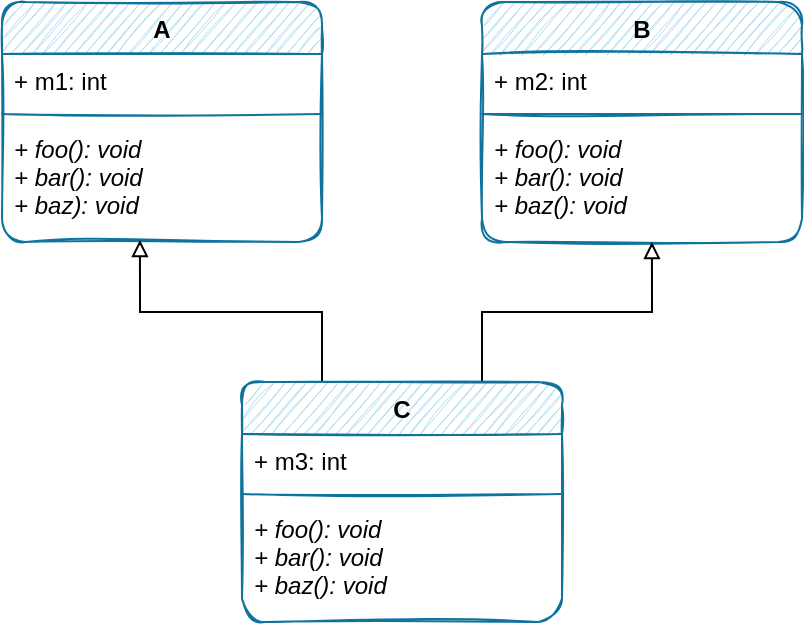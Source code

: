 <mxfile version="17.4.5" type="github"><diagram id="fWSGrSsgFykJ_uVHToOr" name="第 1 页"><mxGraphModel dx="1420" dy="762" grid="1" gridSize="10" guides="1" tooltips="1" connect="1" arrows="1" fold="1" page="1" pageScale="1" pageWidth="2336" pageHeight="1654" math="0" shadow="0"><root><mxCell id="0"/><mxCell id="1" parent="0"/><mxCell id="w4V1eEOMpGdIazZ4L4pQ-1" value="A" style="swimlane;fontStyle=1;align=center;verticalAlign=top;childLayout=stackLayout;horizontal=1;startSize=26;horizontalStack=0;resizeParent=1;resizeParentMax=0;resizeLast=0;collapsible=1;marginBottom=0;sketch=1;rounded=1;fillColor=#b1ddf0;strokeColor=#10739e;" parent="1" vertex="1"><mxGeometry x="280" y="80" width="160" height="120" as="geometry"><mxRectangle x="640" y="350" width="40" height="26" as="alternateBounds"/></mxGeometry></mxCell><mxCell id="w4V1eEOMpGdIazZ4L4pQ-2" value="+ m1: int" style="text;strokeColor=none;fillColor=none;align=left;verticalAlign=top;spacingLeft=4;spacingRight=4;overflow=hidden;rotatable=0;points=[[0,0.5],[1,0.5]];portConstraint=eastwest;sketch=1;" parent="w4V1eEOMpGdIazZ4L4pQ-1" vertex="1"><mxGeometry y="26" width="160" height="26" as="geometry"/></mxCell><mxCell id="w4V1eEOMpGdIazZ4L4pQ-3" value="" style="line;strokeWidth=1;fillColor=#b1ddf0;align=left;verticalAlign=middle;spacingTop=-1;spacingLeft=3;spacingRight=3;rotatable=0;labelPosition=right;points=[];portConstraint=eastwest;strokeColor=#10739e;sketch=1;" parent="w4V1eEOMpGdIazZ4L4pQ-1" vertex="1"><mxGeometry y="52" width="160" height="8" as="geometry"/></mxCell><mxCell id="w4V1eEOMpGdIazZ4L4pQ-4" value="+ foo(): void&#10;+ bar(): void&#10;+ baz): void" style="text;strokeColor=none;fillColor=none;align=left;verticalAlign=top;spacingLeft=4;spacingRight=4;overflow=hidden;rotatable=0;points=[[0,0.5],[1,0.5]];portConstraint=eastwest;fontStyle=2;sketch=1;" parent="w4V1eEOMpGdIazZ4L4pQ-1" vertex="1"><mxGeometry y="60" width="160" height="60" as="geometry"/></mxCell><mxCell id="w4V1eEOMpGdIazZ4L4pQ-5" value="B" style="swimlane;fontStyle=1;align=center;verticalAlign=top;childLayout=stackLayout;horizontal=1;startSize=26;horizontalStack=0;resizeParent=1;resizeParentMax=0;resizeLast=0;collapsible=1;marginBottom=0;sketch=1;rounded=1;fillColor=#b1ddf0;strokeColor=#10739e;" parent="1" vertex="1"><mxGeometry x="520" y="80" width="160" height="120" as="geometry"><mxRectangle x="640" y="350" width="40" height="26" as="alternateBounds"/></mxGeometry></mxCell><mxCell id="w4V1eEOMpGdIazZ4L4pQ-6" value="+ m2: int" style="text;strokeColor=none;fillColor=none;align=left;verticalAlign=top;spacingLeft=4;spacingRight=4;overflow=hidden;rotatable=0;points=[[0,0.5],[1,0.5]];portConstraint=eastwest;sketch=1;" parent="w4V1eEOMpGdIazZ4L4pQ-5" vertex="1"><mxGeometry y="26" width="160" height="26" as="geometry"/></mxCell><mxCell id="w4V1eEOMpGdIazZ4L4pQ-7" value="" style="line;strokeWidth=1;fillColor=#b1ddf0;align=left;verticalAlign=middle;spacingTop=-1;spacingLeft=3;spacingRight=3;rotatable=0;labelPosition=right;points=[];portConstraint=eastwest;strokeColor=#10739e;sketch=1;" parent="w4V1eEOMpGdIazZ4L4pQ-5" vertex="1"><mxGeometry y="52" width="160" height="8" as="geometry"/></mxCell><mxCell id="w4V1eEOMpGdIazZ4L4pQ-8" value="+ foo(): void&#10;+ bar(): void&#10;+ baz(): void" style="text;strokeColor=none;fillColor=none;align=left;verticalAlign=top;spacingLeft=4;spacingRight=4;overflow=hidden;rotatable=0;points=[[0,0.5],[1,0.5]];portConstraint=eastwest;fontStyle=2;sketch=1;" parent="w4V1eEOMpGdIazZ4L4pQ-5" vertex="1"><mxGeometry y="60" width="160" height="60" as="geometry"/></mxCell><mxCell id="8ffRpA-LFkmACPhasy5C-1" style="edgeStyle=orthogonalEdgeStyle;rounded=0;orthogonalLoop=1;jettySize=auto;html=1;exitX=0.25;exitY=0;exitDx=0;exitDy=0;entryX=0.431;entryY=0.983;entryDx=0;entryDy=0;entryPerimeter=0;endArrow=block;endFill=0;" parent="1" source="w4V1eEOMpGdIazZ4L4pQ-9" target="w4V1eEOMpGdIazZ4L4pQ-4" edge="1"><mxGeometry relative="1" as="geometry"/></mxCell><mxCell id="8ffRpA-LFkmACPhasy5C-2" style="edgeStyle=orthogonalEdgeStyle;rounded=0;orthogonalLoop=1;jettySize=auto;html=1;exitX=0.75;exitY=0;exitDx=0;exitDy=0;entryX=0.531;entryY=1;entryDx=0;entryDy=0;entryPerimeter=0;endArrow=block;endFill=0;" parent="1" source="w4V1eEOMpGdIazZ4L4pQ-9" target="w4V1eEOMpGdIazZ4L4pQ-8" edge="1"><mxGeometry relative="1" as="geometry"/></mxCell><mxCell id="w4V1eEOMpGdIazZ4L4pQ-9" value="C" style="swimlane;fontStyle=1;align=center;verticalAlign=top;childLayout=stackLayout;horizontal=1;startSize=26;horizontalStack=0;resizeParent=1;resizeParentMax=0;resizeLast=0;collapsible=1;marginBottom=0;sketch=1;rounded=1;fillColor=#b1ddf0;strokeColor=#10739e;" parent="1" vertex="1"><mxGeometry x="400" y="270" width="160" height="120" as="geometry"><mxRectangle x="640" y="350" width="40" height="26" as="alternateBounds"/></mxGeometry></mxCell><mxCell id="w4V1eEOMpGdIazZ4L4pQ-10" value="+ m3: int" style="text;strokeColor=none;fillColor=none;align=left;verticalAlign=top;spacingLeft=4;spacingRight=4;overflow=hidden;rotatable=0;points=[[0,0.5],[1,0.5]];portConstraint=eastwest;sketch=1;" parent="w4V1eEOMpGdIazZ4L4pQ-9" vertex="1"><mxGeometry y="26" width="160" height="26" as="geometry"/></mxCell><mxCell id="w4V1eEOMpGdIazZ4L4pQ-11" value="" style="line;strokeWidth=1;fillColor=#b1ddf0;align=left;verticalAlign=middle;spacingTop=-1;spacingLeft=3;spacingRight=3;rotatable=0;labelPosition=right;points=[];portConstraint=eastwest;strokeColor=#10739e;sketch=1;" parent="w4V1eEOMpGdIazZ4L4pQ-9" vertex="1"><mxGeometry y="52" width="160" height="8" as="geometry"/></mxCell><mxCell id="w4V1eEOMpGdIazZ4L4pQ-12" value="+ foo(): void&#10;+ bar(): void&#10;+ baz(): void" style="text;strokeColor=none;fillColor=none;align=left;verticalAlign=top;spacingLeft=4;spacingRight=4;overflow=hidden;rotatable=0;points=[[0,0.5],[1,0.5]];portConstraint=eastwest;fontStyle=2;sketch=1;" parent="w4V1eEOMpGdIazZ4L4pQ-9" vertex="1"><mxGeometry y="60" width="160" height="60" as="geometry"/></mxCell></root></mxGraphModel></diagram></mxfile>